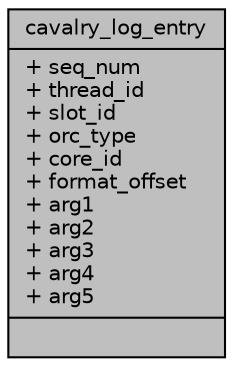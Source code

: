 digraph "cavalry_log_entry"
{
 // INTERACTIVE_SVG=YES
 // LATEX_PDF_SIZE
  bgcolor="transparent";
  edge [fontname="Helvetica",fontsize="10",labelfontname="Helvetica",labelfontsize="10"];
  node [fontname="Helvetica",fontsize="10",shape=record];
  Node1 [label="{cavalry_log_entry\n|+ seq_num\l+ thread_id\l+ slot_id\l+ orc_type\l+ core_id\l+ format_offset\l+ arg1\l+ arg2\l+ arg3\l+ arg4\l+ arg5\l|}",height=0.2,width=0.4,color="black", fillcolor="grey75", style="filled", fontcolor="black",tooltip=" "];
}
